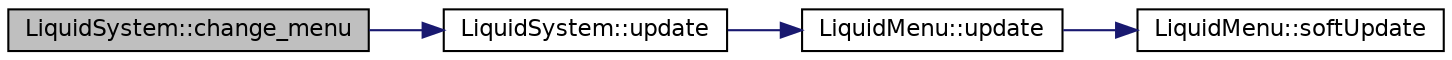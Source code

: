 digraph "LiquidSystem::change_menu"
{
  edge [fontname="Helvetica",fontsize="11",labelfontname="Helvetica",labelfontsize="11"];
  node [fontname="Helvetica",fontsize="11",shape=record];
  rankdir="LR";
  Node24 [label="LiquidSystem::change_menu",height=0.2,width=0.4,color="black", fillcolor="grey75", style="filled", fontcolor="black"];
  Node24 -> Node25 [color="midnightblue",fontsize="11",style="solid",fontname="Helvetica"];
  Node25 [label="LiquidSystem::update",height=0.2,width=0.4,color="black", fillcolor="white", style="filled",URL="$class_liquid_system.html#a7731917ccc713c153cdcaf3af9894fd7",tooltip="Prints the current screen to the display. "];
  Node25 -> Node26 [color="midnightblue",fontsize="11",style="solid",fontname="Helvetica"];
  Node26 [label="LiquidMenu::update",height=0.2,width=0.4,color="black", fillcolor="white", style="filled",URL="$class_liquid_menu.html#af6935b3a7c65918abaf5594e7742af70",tooltip="Prints the current screen to the display. "];
  Node26 -> Node27 [color="midnightblue",fontsize="11",style="solid",fontname="Helvetica"];
  Node27 [label="LiquidMenu::softUpdate",height=0.2,width=0.4,color="black", fillcolor="white", style="filled",URL="$class_liquid_menu.html#a506aa5f8822031096a881aed7c6e45e5",tooltip="Prints the current screen to the display (without clearing). "];
}
